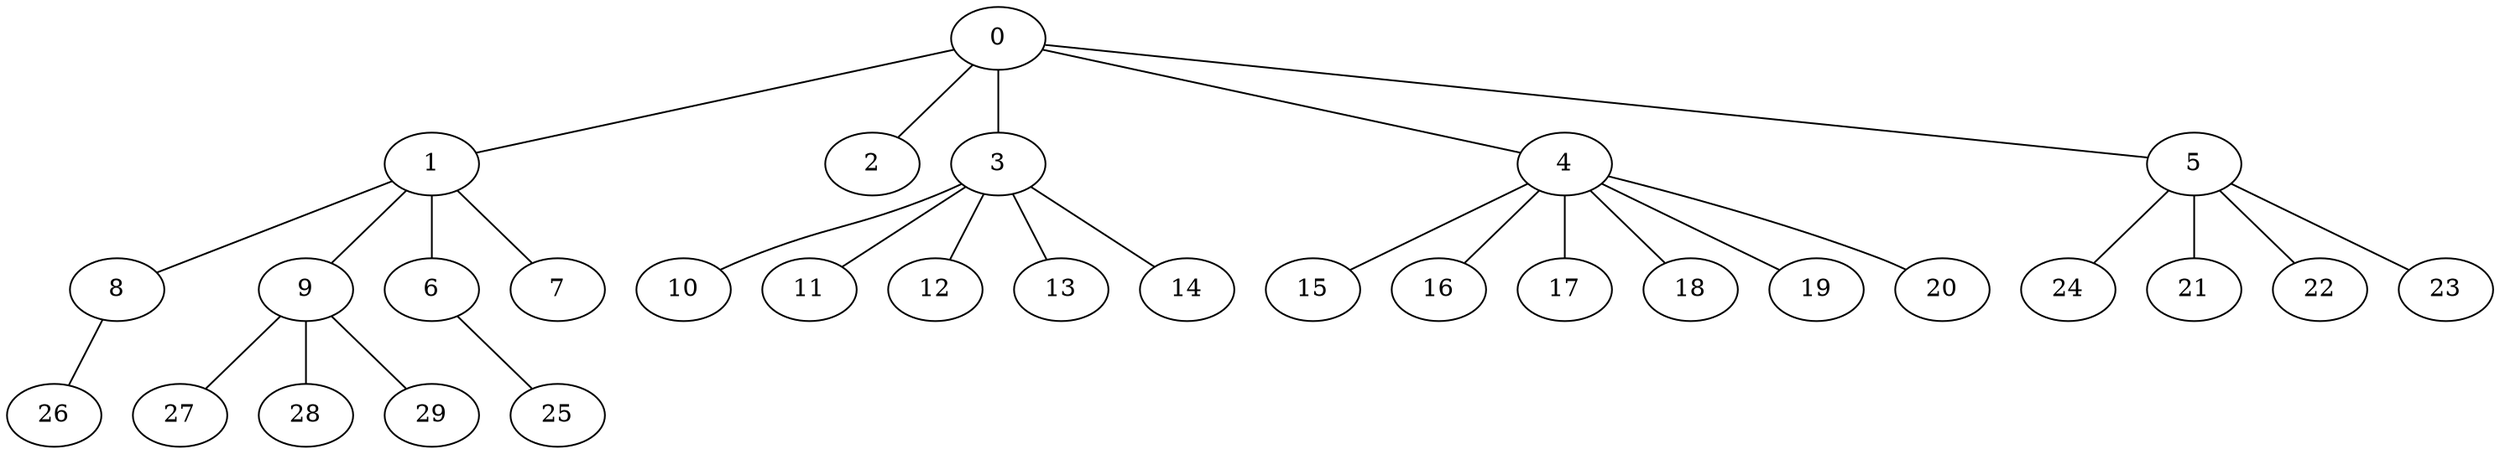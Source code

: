 
graph graphname {
    0 -- 1
0 -- 2
0 -- 3
0 -- 4
0 -- 5
1 -- 8
1 -- 9
1 -- 6
1 -- 7
3 -- 10
3 -- 11
3 -- 12
3 -- 13
3 -- 14
4 -- 15
4 -- 16
4 -- 17
4 -- 18
4 -- 19
4 -- 20
5 -- 24
5 -- 21
5 -- 22
5 -- 23
6 -- 25
8 -- 26
9 -- 27
9 -- 28
9 -- 29

}
